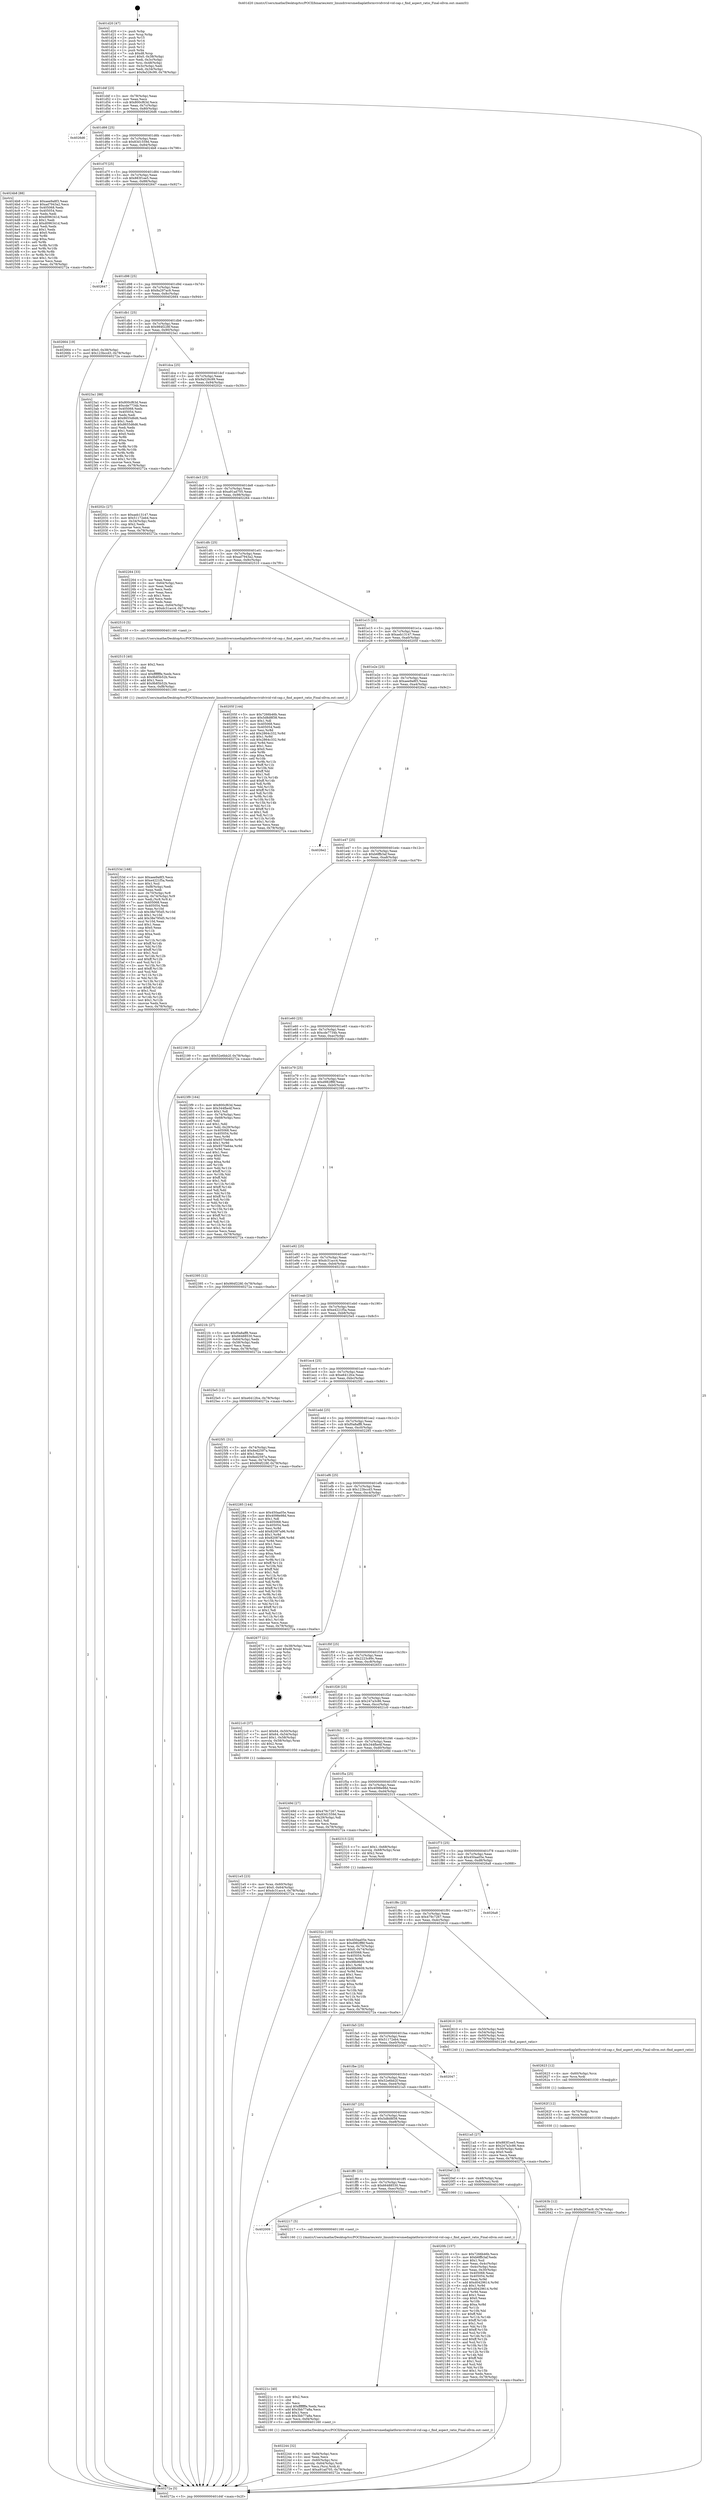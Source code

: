 digraph "0x401d20" {
  label = "0x401d20 (/mnt/c/Users/mathe/Desktop/tcc/POCII/binaries/extr_linuxdriversmediaplatformvividvivid-vid-cap.c_find_aspect_ratio_Final-ollvm.out::main(0))"
  labelloc = "t"
  node[shape=record]

  Entry [label="",width=0.3,height=0.3,shape=circle,fillcolor=black,style=filled]
  "0x401d4f" [label="{
     0x401d4f [23]\l
     | [instrs]\l
     &nbsp;&nbsp;0x401d4f \<+3\>: mov -0x78(%rbp),%eax\l
     &nbsp;&nbsp;0x401d52 \<+2\>: mov %eax,%ecx\l
     &nbsp;&nbsp;0x401d54 \<+6\>: sub $0x800cf63d,%ecx\l
     &nbsp;&nbsp;0x401d5a \<+3\>: mov %eax,-0x7c(%rbp)\l
     &nbsp;&nbsp;0x401d5d \<+3\>: mov %ecx,-0x80(%rbp)\l
     &nbsp;&nbsp;0x401d60 \<+6\>: je 00000000004026d6 \<main+0x9b6\>\l
  }"]
  "0x4026d6" [label="{
     0x4026d6\l
  }", style=dashed]
  "0x401d66" [label="{
     0x401d66 [25]\l
     | [instrs]\l
     &nbsp;&nbsp;0x401d66 \<+5\>: jmp 0000000000401d6b \<main+0x4b\>\l
     &nbsp;&nbsp;0x401d6b \<+3\>: mov -0x7c(%rbp),%eax\l
     &nbsp;&nbsp;0x401d6e \<+5\>: sub $0x83d1559d,%eax\l
     &nbsp;&nbsp;0x401d73 \<+6\>: mov %eax,-0x84(%rbp)\l
     &nbsp;&nbsp;0x401d79 \<+6\>: je 00000000004024b8 \<main+0x798\>\l
  }"]
  Exit [label="",width=0.3,height=0.3,shape=circle,fillcolor=black,style=filled,peripheries=2]
  "0x4024b8" [label="{
     0x4024b8 [88]\l
     | [instrs]\l
     &nbsp;&nbsp;0x4024b8 \<+5\>: mov $0xaee9a8f3,%eax\l
     &nbsp;&nbsp;0x4024bd \<+5\>: mov $0xad7943a2,%ecx\l
     &nbsp;&nbsp;0x4024c2 \<+7\>: mov 0x405068,%edx\l
     &nbsp;&nbsp;0x4024c9 \<+7\>: mov 0x405054,%esi\l
     &nbsp;&nbsp;0x4024d0 \<+2\>: mov %edx,%edi\l
     &nbsp;&nbsp;0x4024d2 \<+6\>: sub $0xd096341d,%edi\l
     &nbsp;&nbsp;0x4024d8 \<+3\>: sub $0x1,%edi\l
     &nbsp;&nbsp;0x4024db \<+6\>: add $0xd096341d,%edi\l
     &nbsp;&nbsp;0x4024e1 \<+3\>: imul %edi,%edx\l
     &nbsp;&nbsp;0x4024e4 \<+3\>: and $0x1,%edx\l
     &nbsp;&nbsp;0x4024e7 \<+3\>: cmp $0x0,%edx\l
     &nbsp;&nbsp;0x4024ea \<+4\>: sete %r8b\l
     &nbsp;&nbsp;0x4024ee \<+3\>: cmp $0xa,%esi\l
     &nbsp;&nbsp;0x4024f1 \<+4\>: setl %r9b\l
     &nbsp;&nbsp;0x4024f5 \<+3\>: mov %r8b,%r10b\l
     &nbsp;&nbsp;0x4024f8 \<+3\>: and %r9b,%r10b\l
     &nbsp;&nbsp;0x4024fb \<+3\>: xor %r9b,%r8b\l
     &nbsp;&nbsp;0x4024fe \<+3\>: or %r8b,%r10b\l
     &nbsp;&nbsp;0x402501 \<+4\>: test $0x1,%r10b\l
     &nbsp;&nbsp;0x402505 \<+3\>: cmovne %ecx,%eax\l
     &nbsp;&nbsp;0x402508 \<+3\>: mov %eax,-0x78(%rbp)\l
     &nbsp;&nbsp;0x40250b \<+5\>: jmp 000000000040272a \<main+0xa0a\>\l
  }"]
  "0x401d7f" [label="{
     0x401d7f [25]\l
     | [instrs]\l
     &nbsp;&nbsp;0x401d7f \<+5\>: jmp 0000000000401d84 \<main+0x64\>\l
     &nbsp;&nbsp;0x401d84 \<+3\>: mov -0x7c(%rbp),%eax\l
     &nbsp;&nbsp;0x401d87 \<+5\>: sub $0x883f1ee5,%eax\l
     &nbsp;&nbsp;0x401d8c \<+6\>: mov %eax,-0x88(%rbp)\l
     &nbsp;&nbsp;0x401d92 \<+6\>: je 0000000000402647 \<main+0x927\>\l
  }"]
  "0x40263b" [label="{
     0x40263b [12]\l
     | [instrs]\l
     &nbsp;&nbsp;0x40263b \<+7\>: movl $0x8a297ac9,-0x78(%rbp)\l
     &nbsp;&nbsp;0x402642 \<+5\>: jmp 000000000040272a \<main+0xa0a\>\l
  }"]
  "0x402647" [label="{
     0x402647\l
  }", style=dashed]
  "0x401d98" [label="{
     0x401d98 [25]\l
     | [instrs]\l
     &nbsp;&nbsp;0x401d98 \<+5\>: jmp 0000000000401d9d \<main+0x7d\>\l
     &nbsp;&nbsp;0x401d9d \<+3\>: mov -0x7c(%rbp),%eax\l
     &nbsp;&nbsp;0x401da0 \<+5\>: sub $0x8a297ac9,%eax\l
     &nbsp;&nbsp;0x401da5 \<+6\>: mov %eax,-0x8c(%rbp)\l
     &nbsp;&nbsp;0x401dab \<+6\>: je 0000000000402664 \<main+0x944\>\l
  }"]
  "0x40262f" [label="{
     0x40262f [12]\l
     | [instrs]\l
     &nbsp;&nbsp;0x40262f \<+4\>: mov -0x70(%rbp),%rcx\l
     &nbsp;&nbsp;0x402633 \<+3\>: mov %rcx,%rdi\l
     &nbsp;&nbsp;0x402636 \<+5\>: call 0000000000401030 \<free@plt\>\l
     | [calls]\l
     &nbsp;&nbsp;0x401030 \{1\} (unknown)\l
  }"]
  "0x402664" [label="{
     0x402664 [19]\l
     | [instrs]\l
     &nbsp;&nbsp;0x402664 \<+7\>: movl $0x0,-0x38(%rbp)\l
     &nbsp;&nbsp;0x40266b \<+7\>: movl $0x123bccd3,-0x78(%rbp)\l
     &nbsp;&nbsp;0x402672 \<+5\>: jmp 000000000040272a \<main+0xa0a\>\l
  }"]
  "0x401db1" [label="{
     0x401db1 [25]\l
     | [instrs]\l
     &nbsp;&nbsp;0x401db1 \<+5\>: jmp 0000000000401db6 \<main+0x96\>\l
     &nbsp;&nbsp;0x401db6 \<+3\>: mov -0x7c(%rbp),%eax\l
     &nbsp;&nbsp;0x401db9 \<+5\>: sub $0x984f228f,%eax\l
     &nbsp;&nbsp;0x401dbe \<+6\>: mov %eax,-0x90(%rbp)\l
     &nbsp;&nbsp;0x401dc4 \<+6\>: je 00000000004023a1 \<main+0x681\>\l
  }"]
  "0x402623" [label="{
     0x402623 [12]\l
     | [instrs]\l
     &nbsp;&nbsp;0x402623 \<+4\>: mov -0x60(%rbp),%rcx\l
     &nbsp;&nbsp;0x402627 \<+3\>: mov %rcx,%rdi\l
     &nbsp;&nbsp;0x40262a \<+5\>: call 0000000000401030 \<free@plt\>\l
     | [calls]\l
     &nbsp;&nbsp;0x401030 \{1\} (unknown)\l
  }"]
  "0x4023a1" [label="{
     0x4023a1 [88]\l
     | [instrs]\l
     &nbsp;&nbsp;0x4023a1 \<+5\>: mov $0x800cf63d,%eax\l
     &nbsp;&nbsp;0x4023a6 \<+5\>: mov $0xcde7734b,%ecx\l
     &nbsp;&nbsp;0x4023ab \<+7\>: mov 0x405068,%edx\l
     &nbsp;&nbsp;0x4023b2 \<+7\>: mov 0x405054,%esi\l
     &nbsp;&nbsp;0x4023b9 \<+2\>: mov %edx,%edi\l
     &nbsp;&nbsp;0x4023bb \<+6\>: add $0x8655d6d6,%edi\l
     &nbsp;&nbsp;0x4023c1 \<+3\>: sub $0x1,%edi\l
     &nbsp;&nbsp;0x4023c4 \<+6\>: sub $0x8655d6d6,%edi\l
     &nbsp;&nbsp;0x4023ca \<+3\>: imul %edi,%edx\l
     &nbsp;&nbsp;0x4023cd \<+3\>: and $0x1,%edx\l
     &nbsp;&nbsp;0x4023d0 \<+3\>: cmp $0x0,%edx\l
     &nbsp;&nbsp;0x4023d3 \<+4\>: sete %r8b\l
     &nbsp;&nbsp;0x4023d7 \<+3\>: cmp $0xa,%esi\l
     &nbsp;&nbsp;0x4023da \<+4\>: setl %r9b\l
     &nbsp;&nbsp;0x4023de \<+3\>: mov %r8b,%r10b\l
     &nbsp;&nbsp;0x4023e1 \<+3\>: and %r9b,%r10b\l
     &nbsp;&nbsp;0x4023e4 \<+3\>: xor %r9b,%r8b\l
     &nbsp;&nbsp;0x4023e7 \<+3\>: or %r8b,%r10b\l
     &nbsp;&nbsp;0x4023ea \<+4\>: test $0x1,%r10b\l
     &nbsp;&nbsp;0x4023ee \<+3\>: cmovne %ecx,%eax\l
     &nbsp;&nbsp;0x4023f1 \<+3\>: mov %eax,-0x78(%rbp)\l
     &nbsp;&nbsp;0x4023f4 \<+5\>: jmp 000000000040272a \<main+0xa0a\>\l
  }"]
  "0x401dca" [label="{
     0x401dca [25]\l
     | [instrs]\l
     &nbsp;&nbsp;0x401dca \<+5\>: jmp 0000000000401dcf \<main+0xaf\>\l
     &nbsp;&nbsp;0x401dcf \<+3\>: mov -0x7c(%rbp),%eax\l
     &nbsp;&nbsp;0x401dd2 \<+5\>: sub $0x9a526c99,%eax\l
     &nbsp;&nbsp;0x401dd7 \<+6\>: mov %eax,-0x94(%rbp)\l
     &nbsp;&nbsp;0x401ddd \<+6\>: je 000000000040202c \<main+0x30c\>\l
  }"]
  "0x40253d" [label="{
     0x40253d [168]\l
     | [instrs]\l
     &nbsp;&nbsp;0x40253d \<+5\>: mov $0xaee9a8f3,%ecx\l
     &nbsp;&nbsp;0x402542 \<+5\>: mov $0xe4221f5a,%edx\l
     &nbsp;&nbsp;0x402547 \<+3\>: mov $0x1,%sil\l
     &nbsp;&nbsp;0x40254a \<+6\>: mov -0xf8(%rbp),%edi\l
     &nbsp;&nbsp;0x402550 \<+3\>: imul %eax,%edi\l
     &nbsp;&nbsp;0x402553 \<+4\>: mov -0x70(%rbp),%r8\l
     &nbsp;&nbsp;0x402557 \<+4\>: movslq -0x74(%rbp),%r9\l
     &nbsp;&nbsp;0x40255b \<+4\>: mov %edi,(%r8,%r9,4)\l
     &nbsp;&nbsp;0x40255f \<+7\>: mov 0x405068,%eax\l
     &nbsp;&nbsp;0x402566 \<+7\>: mov 0x405054,%edi\l
     &nbsp;&nbsp;0x40256d \<+3\>: mov %eax,%r10d\l
     &nbsp;&nbsp;0x402570 \<+7\>: sub $0x38e795d5,%r10d\l
     &nbsp;&nbsp;0x402577 \<+4\>: sub $0x1,%r10d\l
     &nbsp;&nbsp;0x40257b \<+7\>: add $0x38e795d5,%r10d\l
     &nbsp;&nbsp;0x402582 \<+4\>: imul %r10d,%eax\l
     &nbsp;&nbsp;0x402586 \<+3\>: and $0x1,%eax\l
     &nbsp;&nbsp;0x402589 \<+3\>: cmp $0x0,%eax\l
     &nbsp;&nbsp;0x40258c \<+4\>: sete %r11b\l
     &nbsp;&nbsp;0x402590 \<+3\>: cmp $0xa,%edi\l
     &nbsp;&nbsp;0x402593 \<+3\>: setl %bl\l
     &nbsp;&nbsp;0x402596 \<+3\>: mov %r11b,%r14b\l
     &nbsp;&nbsp;0x402599 \<+4\>: xor $0xff,%r14b\l
     &nbsp;&nbsp;0x40259d \<+3\>: mov %bl,%r15b\l
     &nbsp;&nbsp;0x4025a0 \<+4\>: xor $0xff,%r15b\l
     &nbsp;&nbsp;0x4025a4 \<+4\>: xor $0x1,%sil\l
     &nbsp;&nbsp;0x4025a8 \<+3\>: mov %r14b,%r12b\l
     &nbsp;&nbsp;0x4025ab \<+4\>: and $0xff,%r12b\l
     &nbsp;&nbsp;0x4025af \<+3\>: and %sil,%r11b\l
     &nbsp;&nbsp;0x4025b2 \<+3\>: mov %r15b,%r13b\l
     &nbsp;&nbsp;0x4025b5 \<+4\>: and $0xff,%r13b\l
     &nbsp;&nbsp;0x4025b9 \<+3\>: and %sil,%bl\l
     &nbsp;&nbsp;0x4025bc \<+3\>: or %r11b,%r12b\l
     &nbsp;&nbsp;0x4025bf \<+3\>: or %bl,%r13b\l
     &nbsp;&nbsp;0x4025c2 \<+3\>: xor %r13b,%r12b\l
     &nbsp;&nbsp;0x4025c5 \<+3\>: or %r15b,%r14b\l
     &nbsp;&nbsp;0x4025c8 \<+4\>: xor $0xff,%r14b\l
     &nbsp;&nbsp;0x4025cc \<+4\>: or $0x1,%sil\l
     &nbsp;&nbsp;0x4025d0 \<+3\>: and %sil,%r14b\l
     &nbsp;&nbsp;0x4025d3 \<+3\>: or %r14b,%r12b\l
     &nbsp;&nbsp;0x4025d6 \<+4\>: test $0x1,%r12b\l
     &nbsp;&nbsp;0x4025da \<+3\>: cmovne %edx,%ecx\l
     &nbsp;&nbsp;0x4025dd \<+3\>: mov %ecx,-0x78(%rbp)\l
     &nbsp;&nbsp;0x4025e0 \<+5\>: jmp 000000000040272a \<main+0xa0a\>\l
  }"]
  "0x40202c" [label="{
     0x40202c [27]\l
     | [instrs]\l
     &nbsp;&nbsp;0x40202c \<+5\>: mov $0xaeb13147,%eax\l
     &nbsp;&nbsp;0x402031 \<+5\>: mov $0x51172eb4,%ecx\l
     &nbsp;&nbsp;0x402036 \<+3\>: mov -0x34(%rbp),%edx\l
     &nbsp;&nbsp;0x402039 \<+3\>: cmp $0x2,%edx\l
     &nbsp;&nbsp;0x40203c \<+3\>: cmovne %ecx,%eax\l
     &nbsp;&nbsp;0x40203f \<+3\>: mov %eax,-0x78(%rbp)\l
     &nbsp;&nbsp;0x402042 \<+5\>: jmp 000000000040272a \<main+0xa0a\>\l
  }"]
  "0x401de3" [label="{
     0x401de3 [25]\l
     | [instrs]\l
     &nbsp;&nbsp;0x401de3 \<+5\>: jmp 0000000000401de8 \<main+0xc8\>\l
     &nbsp;&nbsp;0x401de8 \<+3\>: mov -0x7c(%rbp),%eax\l
     &nbsp;&nbsp;0x401deb \<+5\>: sub $0xa91ad705,%eax\l
     &nbsp;&nbsp;0x401df0 \<+6\>: mov %eax,-0x98(%rbp)\l
     &nbsp;&nbsp;0x401df6 \<+6\>: je 0000000000402264 \<main+0x544\>\l
  }"]
  "0x40272a" [label="{
     0x40272a [5]\l
     | [instrs]\l
     &nbsp;&nbsp;0x40272a \<+5\>: jmp 0000000000401d4f \<main+0x2f\>\l
  }"]
  "0x401d20" [label="{
     0x401d20 [47]\l
     | [instrs]\l
     &nbsp;&nbsp;0x401d20 \<+1\>: push %rbp\l
     &nbsp;&nbsp;0x401d21 \<+3\>: mov %rsp,%rbp\l
     &nbsp;&nbsp;0x401d24 \<+2\>: push %r15\l
     &nbsp;&nbsp;0x401d26 \<+2\>: push %r14\l
     &nbsp;&nbsp;0x401d28 \<+2\>: push %r13\l
     &nbsp;&nbsp;0x401d2a \<+2\>: push %r12\l
     &nbsp;&nbsp;0x401d2c \<+1\>: push %rbx\l
     &nbsp;&nbsp;0x401d2d \<+7\>: sub $0xd8,%rsp\l
     &nbsp;&nbsp;0x401d34 \<+7\>: movl $0x0,-0x38(%rbp)\l
     &nbsp;&nbsp;0x401d3b \<+3\>: mov %edi,-0x3c(%rbp)\l
     &nbsp;&nbsp;0x401d3e \<+4\>: mov %rsi,-0x48(%rbp)\l
     &nbsp;&nbsp;0x401d42 \<+3\>: mov -0x3c(%rbp),%edi\l
     &nbsp;&nbsp;0x401d45 \<+3\>: mov %edi,-0x34(%rbp)\l
     &nbsp;&nbsp;0x401d48 \<+7\>: movl $0x9a526c99,-0x78(%rbp)\l
  }"]
  "0x402515" [label="{
     0x402515 [40]\l
     | [instrs]\l
     &nbsp;&nbsp;0x402515 \<+5\>: mov $0x2,%ecx\l
     &nbsp;&nbsp;0x40251a \<+1\>: cltd\l
     &nbsp;&nbsp;0x40251b \<+2\>: idiv %ecx\l
     &nbsp;&nbsp;0x40251d \<+6\>: imul $0xfffffffe,%edx,%ecx\l
     &nbsp;&nbsp;0x402523 \<+6\>: sub $0x9b85b52b,%ecx\l
     &nbsp;&nbsp;0x402529 \<+3\>: add $0x1,%ecx\l
     &nbsp;&nbsp;0x40252c \<+6\>: add $0x9b85b52b,%ecx\l
     &nbsp;&nbsp;0x402532 \<+6\>: mov %ecx,-0xf8(%rbp)\l
     &nbsp;&nbsp;0x402538 \<+5\>: call 0000000000401160 \<next_i\>\l
     | [calls]\l
     &nbsp;&nbsp;0x401160 \{1\} (/mnt/c/Users/mathe/Desktop/tcc/POCII/binaries/extr_linuxdriversmediaplatformvividvivid-vid-cap.c_find_aspect_ratio_Final-ollvm.out::next_i)\l
  }"]
  "0x402264" [label="{
     0x402264 [33]\l
     | [instrs]\l
     &nbsp;&nbsp;0x402264 \<+2\>: xor %eax,%eax\l
     &nbsp;&nbsp;0x402266 \<+3\>: mov -0x64(%rbp),%ecx\l
     &nbsp;&nbsp;0x402269 \<+2\>: mov %eax,%edx\l
     &nbsp;&nbsp;0x40226b \<+2\>: sub %ecx,%edx\l
     &nbsp;&nbsp;0x40226d \<+2\>: mov %eax,%ecx\l
     &nbsp;&nbsp;0x40226f \<+3\>: sub $0x1,%ecx\l
     &nbsp;&nbsp;0x402272 \<+2\>: add %ecx,%edx\l
     &nbsp;&nbsp;0x402274 \<+2\>: sub %edx,%eax\l
     &nbsp;&nbsp;0x402276 \<+3\>: mov %eax,-0x64(%rbp)\l
     &nbsp;&nbsp;0x402279 \<+7\>: movl $0xdc31acc4,-0x78(%rbp)\l
     &nbsp;&nbsp;0x402280 \<+5\>: jmp 000000000040272a \<main+0xa0a\>\l
  }"]
  "0x401dfc" [label="{
     0x401dfc [25]\l
     | [instrs]\l
     &nbsp;&nbsp;0x401dfc \<+5\>: jmp 0000000000401e01 \<main+0xe1\>\l
     &nbsp;&nbsp;0x401e01 \<+3\>: mov -0x7c(%rbp),%eax\l
     &nbsp;&nbsp;0x401e04 \<+5\>: sub $0xad7943a2,%eax\l
     &nbsp;&nbsp;0x401e09 \<+6\>: mov %eax,-0x9c(%rbp)\l
     &nbsp;&nbsp;0x401e0f \<+6\>: je 0000000000402510 \<main+0x7f0\>\l
  }"]
  "0x40232c" [label="{
     0x40232c [105]\l
     | [instrs]\l
     &nbsp;&nbsp;0x40232c \<+5\>: mov $0x450aa05e,%ecx\l
     &nbsp;&nbsp;0x402331 \<+5\>: mov $0xd982ff8f,%edx\l
     &nbsp;&nbsp;0x402336 \<+4\>: mov %rax,-0x70(%rbp)\l
     &nbsp;&nbsp;0x40233a \<+7\>: movl $0x0,-0x74(%rbp)\l
     &nbsp;&nbsp;0x402341 \<+7\>: mov 0x405068,%esi\l
     &nbsp;&nbsp;0x402348 \<+8\>: mov 0x405054,%r8d\l
     &nbsp;&nbsp;0x402350 \<+3\>: mov %esi,%r9d\l
     &nbsp;&nbsp;0x402353 \<+7\>: sub $0x98b9609,%r9d\l
     &nbsp;&nbsp;0x40235a \<+4\>: sub $0x1,%r9d\l
     &nbsp;&nbsp;0x40235e \<+7\>: add $0x98b9609,%r9d\l
     &nbsp;&nbsp;0x402365 \<+4\>: imul %r9d,%esi\l
     &nbsp;&nbsp;0x402369 \<+3\>: and $0x1,%esi\l
     &nbsp;&nbsp;0x40236c \<+3\>: cmp $0x0,%esi\l
     &nbsp;&nbsp;0x40236f \<+4\>: sete %r10b\l
     &nbsp;&nbsp;0x402373 \<+4\>: cmp $0xa,%r8d\l
     &nbsp;&nbsp;0x402377 \<+4\>: setl %r11b\l
     &nbsp;&nbsp;0x40237b \<+3\>: mov %r10b,%bl\l
     &nbsp;&nbsp;0x40237e \<+3\>: and %r11b,%bl\l
     &nbsp;&nbsp;0x402381 \<+3\>: xor %r11b,%r10b\l
     &nbsp;&nbsp;0x402384 \<+3\>: or %r10b,%bl\l
     &nbsp;&nbsp;0x402387 \<+3\>: test $0x1,%bl\l
     &nbsp;&nbsp;0x40238a \<+3\>: cmovne %edx,%ecx\l
     &nbsp;&nbsp;0x40238d \<+3\>: mov %ecx,-0x78(%rbp)\l
     &nbsp;&nbsp;0x402390 \<+5\>: jmp 000000000040272a \<main+0xa0a\>\l
  }"]
  "0x402510" [label="{
     0x402510 [5]\l
     | [instrs]\l
     &nbsp;&nbsp;0x402510 \<+5\>: call 0000000000401160 \<next_i\>\l
     | [calls]\l
     &nbsp;&nbsp;0x401160 \{1\} (/mnt/c/Users/mathe/Desktop/tcc/POCII/binaries/extr_linuxdriversmediaplatformvividvivid-vid-cap.c_find_aspect_ratio_Final-ollvm.out::next_i)\l
  }"]
  "0x401e15" [label="{
     0x401e15 [25]\l
     | [instrs]\l
     &nbsp;&nbsp;0x401e15 \<+5\>: jmp 0000000000401e1a \<main+0xfa\>\l
     &nbsp;&nbsp;0x401e1a \<+3\>: mov -0x7c(%rbp),%eax\l
     &nbsp;&nbsp;0x401e1d \<+5\>: sub $0xaeb13147,%eax\l
     &nbsp;&nbsp;0x401e22 \<+6\>: mov %eax,-0xa0(%rbp)\l
     &nbsp;&nbsp;0x401e28 \<+6\>: je 000000000040205f \<main+0x33f\>\l
  }"]
  "0x402244" [label="{
     0x402244 [32]\l
     | [instrs]\l
     &nbsp;&nbsp;0x402244 \<+6\>: mov -0xf4(%rbp),%ecx\l
     &nbsp;&nbsp;0x40224a \<+3\>: imul %eax,%ecx\l
     &nbsp;&nbsp;0x40224d \<+4\>: mov -0x60(%rbp),%rsi\l
     &nbsp;&nbsp;0x402251 \<+4\>: movslq -0x64(%rbp),%rdi\l
     &nbsp;&nbsp;0x402255 \<+3\>: mov %ecx,(%rsi,%rdi,4)\l
     &nbsp;&nbsp;0x402258 \<+7\>: movl $0xa91ad705,-0x78(%rbp)\l
     &nbsp;&nbsp;0x40225f \<+5\>: jmp 000000000040272a \<main+0xa0a\>\l
  }"]
  "0x40205f" [label="{
     0x40205f [144]\l
     | [instrs]\l
     &nbsp;&nbsp;0x40205f \<+5\>: mov $0x7266b46b,%eax\l
     &nbsp;&nbsp;0x402064 \<+5\>: mov $0x5d8d8f38,%ecx\l
     &nbsp;&nbsp;0x402069 \<+2\>: mov $0x1,%dl\l
     &nbsp;&nbsp;0x40206b \<+7\>: mov 0x405068,%esi\l
     &nbsp;&nbsp;0x402072 \<+7\>: mov 0x405054,%edi\l
     &nbsp;&nbsp;0x402079 \<+3\>: mov %esi,%r8d\l
     &nbsp;&nbsp;0x40207c \<+7\>: add $0x2864c332,%r8d\l
     &nbsp;&nbsp;0x402083 \<+4\>: sub $0x1,%r8d\l
     &nbsp;&nbsp;0x402087 \<+7\>: sub $0x2864c332,%r8d\l
     &nbsp;&nbsp;0x40208e \<+4\>: imul %r8d,%esi\l
     &nbsp;&nbsp;0x402092 \<+3\>: and $0x1,%esi\l
     &nbsp;&nbsp;0x402095 \<+3\>: cmp $0x0,%esi\l
     &nbsp;&nbsp;0x402098 \<+4\>: sete %r9b\l
     &nbsp;&nbsp;0x40209c \<+3\>: cmp $0xa,%edi\l
     &nbsp;&nbsp;0x40209f \<+4\>: setl %r10b\l
     &nbsp;&nbsp;0x4020a3 \<+3\>: mov %r9b,%r11b\l
     &nbsp;&nbsp;0x4020a6 \<+4\>: xor $0xff,%r11b\l
     &nbsp;&nbsp;0x4020aa \<+3\>: mov %r10b,%bl\l
     &nbsp;&nbsp;0x4020ad \<+3\>: xor $0xff,%bl\l
     &nbsp;&nbsp;0x4020b0 \<+3\>: xor $0x1,%dl\l
     &nbsp;&nbsp;0x4020b3 \<+3\>: mov %r11b,%r14b\l
     &nbsp;&nbsp;0x4020b6 \<+4\>: and $0xff,%r14b\l
     &nbsp;&nbsp;0x4020ba \<+3\>: and %dl,%r9b\l
     &nbsp;&nbsp;0x4020bd \<+3\>: mov %bl,%r15b\l
     &nbsp;&nbsp;0x4020c0 \<+4\>: and $0xff,%r15b\l
     &nbsp;&nbsp;0x4020c4 \<+3\>: and %dl,%r10b\l
     &nbsp;&nbsp;0x4020c7 \<+3\>: or %r9b,%r14b\l
     &nbsp;&nbsp;0x4020ca \<+3\>: or %r10b,%r15b\l
     &nbsp;&nbsp;0x4020cd \<+3\>: xor %r15b,%r14b\l
     &nbsp;&nbsp;0x4020d0 \<+3\>: or %bl,%r11b\l
     &nbsp;&nbsp;0x4020d3 \<+4\>: xor $0xff,%r11b\l
     &nbsp;&nbsp;0x4020d7 \<+3\>: or $0x1,%dl\l
     &nbsp;&nbsp;0x4020da \<+3\>: and %dl,%r11b\l
     &nbsp;&nbsp;0x4020dd \<+3\>: or %r11b,%r14b\l
     &nbsp;&nbsp;0x4020e0 \<+4\>: test $0x1,%r14b\l
     &nbsp;&nbsp;0x4020e4 \<+3\>: cmovne %ecx,%eax\l
     &nbsp;&nbsp;0x4020e7 \<+3\>: mov %eax,-0x78(%rbp)\l
     &nbsp;&nbsp;0x4020ea \<+5\>: jmp 000000000040272a \<main+0xa0a\>\l
  }"]
  "0x401e2e" [label="{
     0x401e2e [25]\l
     | [instrs]\l
     &nbsp;&nbsp;0x401e2e \<+5\>: jmp 0000000000401e33 \<main+0x113\>\l
     &nbsp;&nbsp;0x401e33 \<+3\>: mov -0x7c(%rbp),%eax\l
     &nbsp;&nbsp;0x401e36 \<+5\>: sub $0xaee9a8f3,%eax\l
     &nbsp;&nbsp;0x401e3b \<+6\>: mov %eax,-0xa4(%rbp)\l
     &nbsp;&nbsp;0x401e41 \<+6\>: je 00000000004026e2 \<main+0x9c2\>\l
  }"]
  "0x40221c" [label="{
     0x40221c [40]\l
     | [instrs]\l
     &nbsp;&nbsp;0x40221c \<+5\>: mov $0x2,%ecx\l
     &nbsp;&nbsp;0x402221 \<+1\>: cltd\l
     &nbsp;&nbsp;0x402222 \<+2\>: idiv %ecx\l
     &nbsp;&nbsp;0x402224 \<+6\>: imul $0xfffffffe,%edx,%ecx\l
     &nbsp;&nbsp;0x40222a \<+6\>: add $0x3bb77a8a,%ecx\l
     &nbsp;&nbsp;0x402230 \<+3\>: add $0x1,%ecx\l
     &nbsp;&nbsp;0x402233 \<+6\>: sub $0x3bb77a8a,%ecx\l
     &nbsp;&nbsp;0x402239 \<+6\>: mov %ecx,-0xf4(%rbp)\l
     &nbsp;&nbsp;0x40223f \<+5\>: call 0000000000401160 \<next_i\>\l
     | [calls]\l
     &nbsp;&nbsp;0x401160 \{1\} (/mnt/c/Users/mathe/Desktop/tcc/POCII/binaries/extr_linuxdriversmediaplatformvividvivid-vid-cap.c_find_aspect_ratio_Final-ollvm.out::next_i)\l
  }"]
  "0x4026e2" [label="{
     0x4026e2\l
  }", style=dashed]
  "0x401e47" [label="{
     0x401e47 [25]\l
     | [instrs]\l
     &nbsp;&nbsp;0x401e47 \<+5\>: jmp 0000000000401e4c \<main+0x12c\>\l
     &nbsp;&nbsp;0x401e4c \<+3\>: mov -0x7c(%rbp),%eax\l
     &nbsp;&nbsp;0x401e4f \<+5\>: sub $0xb6ffb3af,%eax\l
     &nbsp;&nbsp;0x401e54 \<+6\>: mov %eax,-0xa8(%rbp)\l
     &nbsp;&nbsp;0x401e5a \<+6\>: je 0000000000402199 \<main+0x479\>\l
  }"]
  "0x402009" [label="{
     0x402009\l
  }", style=dashed]
  "0x402199" [label="{
     0x402199 [12]\l
     | [instrs]\l
     &nbsp;&nbsp;0x402199 \<+7\>: movl $0x52e6bb2f,-0x78(%rbp)\l
     &nbsp;&nbsp;0x4021a0 \<+5\>: jmp 000000000040272a \<main+0xa0a\>\l
  }"]
  "0x401e60" [label="{
     0x401e60 [25]\l
     | [instrs]\l
     &nbsp;&nbsp;0x401e60 \<+5\>: jmp 0000000000401e65 \<main+0x145\>\l
     &nbsp;&nbsp;0x401e65 \<+3\>: mov -0x7c(%rbp),%eax\l
     &nbsp;&nbsp;0x401e68 \<+5\>: sub $0xcde7734b,%eax\l
     &nbsp;&nbsp;0x401e6d \<+6\>: mov %eax,-0xac(%rbp)\l
     &nbsp;&nbsp;0x401e73 \<+6\>: je 00000000004023f9 \<main+0x6d9\>\l
  }"]
  "0x402217" [label="{
     0x402217 [5]\l
     | [instrs]\l
     &nbsp;&nbsp;0x402217 \<+5\>: call 0000000000401160 \<next_i\>\l
     | [calls]\l
     &nbsp;&nbsp;0x401160 \{1\} (/mnt/c/Users/mathe/Desktop/tcc/POCII/binaries/extr_linuxdriversmediaplatformvividvivid-vid-cap.c_find_aspect_ratio_Final-ollvm.out::next_i)\l
  }"]
  "0x4023f9" [label="{
     0x4023f9 [164]\l
     | [instrs]\l
     &nbsp;&nbsp;0x4023f9 \<+5\>: mov $0x800cf63d,%eax\l
     &nbsp;&nbsp;0x4023fe \<+5\>: mov $0x344fbe4f,%ecx\l
     &nbsp;&nbsp;0x402403 \<+2\>: mov $0x1,%dl\l
     &nbsp;&nbsp;0x402405 \<+3\>: mov -0x74(%rbp),%esi\l
     &nbsp;&nbsp;0x402408 \<+3\>: cmp -0x68(%rbp),%esi\l
     &nbsp;&nbsp;0x40240b \<+4\>: setl %dil\l
     &nbsp;&nbsp;0x40240f \<+4\>: and $0x1,%dil\l
     &nbsp;&nbsp;0x402413 \<+4\>: mov %dil,-0x29(%rbp)\l
     &nbsp;&nbsp;0x402417 \<+7\>: mov 0x405068,%esi\l
     &nbsp;&nbsp;0x40241e \<+8\>: mov 0x405054,%r8d\l
     &nbsp;&nbsp;0x402426 \<+3\>: mov %esi,%r9d\l
     &nbsp;&nbsp;0x402429 \<+7\>: add $0x9370e64e,%r9d\l
     &nbsp;&nbsp;0x402430 \<+4\>: sub $0x1,%r9d\l
     &nbsp;&nbsp;0x402434 \<+7\>: sub $0x9370e64e,%r9d\l
     &nbsp;&nbsp;0x40243b \<+4\>: imul %r9d,%esi\l
     &nbsp;&nbsp;0x40243f \<+3\>: and $0x1,%esi\l
     &nbsp;&nbsp;0x402442 \<+3\>: cmp $0x0,%esi\l
     &nbsp;&nbsp;0x402445 \<+4\>: sete %dil\l
     &nbsp;&nbsp;0x402449 \<+4\>: cmp $0xa,%r8d\l
     &nbsp;&nbsp;0x40244d \<+4\>: setl %r10b\l
     &nbsp;&nbsp;0x402451 \<+3\>: mov %dil,%r11b\l
     &nbsp;&nbsp;0x402454 \<+4\>: xor $0xff,%r11b\l
     &nbsp;&nbsp;0x402458 \<+3\>: mov %r10b,%bl\l
     &nbsp;&nbsp;0x40245b \<+3\>: xor $0xff,%bl\l
     &nbsp;&nbsp;0x40245e \<+3\>: xor $0x1,%dl\l
     &nbsp;&nbsp;0x402461 \<+3\>: mov %r11b,%r14b\l
     &nbsp;&nbsp;0x402464 \<+4\>: and $0xff,%r14b\l
     &nbsp;&nbsp;0x402468 \<+3\>: and %dl,%dil\l
     &nbsp;&nbsp;0x40246b \<+3\>: mov %bl,%r15b\l
     &nbsp;&nbsp;0x40246e \<+4\>: and $0xff,%r15b\l
     &nbsp;&nbsp;0x402472 \<+3\>: and %dl,%r10b\l
     &nbsp;&nbsp;0x402475 \<+3\>: or %dil,%r14b\l
     &nbsp;&nbsp;0x402478 \<+3\>: or %r10b,%r15b\l
     &nbsp;&nbsp;0x40247b \<+3\>: xor %r15b,%r14b\l
     &nbsp;&nbsp;0x40247e \<+3\>: or %bl,%r11b\l
     &nbsp;&nbsp;0x402481 \<+4\>: xor $0xff,%r11b\l
     &nbsp;&nbsp;0x402485 \<+3\>: or $0x1,%dl\l
     &nbsp;&nbsp;0x402488 \<+3\>: and %dl,%r11b\l
     &nbsp;&nbsp;0x40248b \<+3\>: or %r11b,%r14b\l
     &nbsp;&nbsp;0x40248e \<+4\>: test $0x1,%r14b\l
     &nbsp;&nbsp;0x402492 \<+3\>: cmovne %ecx,%eax\l
     &nbsp;&nbsp;0x402495 \<+3\>: mov %eax,-0x78(%rbp)\l
     &nbsp;&nbsp;0x402498 \<+5\>: jmp 000000000040272a \<main+0xa0a\>\l
  }"]
  "0x401e79" [label="{
     0x401e79 [25]\l
     | [instrs]\l
     &nbsp;&nbsp;0x401e79 \<+5\>: jmp 0000000000401e7e \<main+0x15e\>\l
     &nbsp;&nbsp;0x401e7e \<+3\>: mov -0x7c(%rbp),%eax\l
     &nbsp;&nbsp;0x401e81 \<+5\>: sub $0xd982ff8f,%eax\l
     &nbsp;&nbsp;0x401e86 \<+6\>: mov %eax,-0xb0(%rbp)\l
     &nbsp;&nbsp;0x401e8c \<+6\>: je 0000000000402395 \<main+0x675\>\l
  }"]
  "0x4021e5" [label="{
     0x4021e5 [23]\l
     | [instrs]\l
     &nbsp;&nbsp;0x4021e5 \<+4\>: mov %rax,-0x60(%rbp)\l
     &nbsp;&nbsp;0x4021e9 \<+7\>: movl $0x0,-0x64(%rbp)\l
     &nbsp;&nbsp;0x4021f0 \<+7\>: movl $0xdc31acc4,-0x78(%rbp)\l
     &nbsp;&nbsp;0x4021f7 \<+5\>: jmp 000000000040272a \<main+0xa0a\>\l
  }"]
  "0x402395" [label="{
     0x402395 [12]\l
     | [instrs]\l
     &nbsp;&nbsp;0x402395 \<+7\>: movl $0x984f228f,-0x78(%rbp)\l
     &nbsp;&nbsp;0x40239c \<+5\>: jmp 000000000040272a \<main+0xa0a\>\l
  }"]
  "0x401e92" [label="{
     0x401e92 [25]\l
     | [instrs]\l
     &nbsp;&nbsp;0x401e92 \<+5\>: jmp 0000000000401e97 \<main+0x177\>\l
     &nbsp;&nbsp;0x401e97 \<+3\>: mov -0x7c(%rbp),%eax\l
     &nbsp;&nbsp;0x401e9a \<+5\>: sub $0xdc31acc4,%eax\l
     &nbsp;&nbsp;0x401e9f \<+6\>: mov %eax,-0xb4(%rbp)\l
     &nbsp;&nbsp;0x401ea5 \<+6\>: je 00000000004021fc \<main+0x4dc\>\l
  }"]
  "0x4020fc" [label="{
     0x4020fc [157]\l
     | [instrs]\l
     &nbsp;&nbsp;0x4020fc \<+5\>: mov $0x7266b46b,%ecx\l
     &nbsp;&nbsp;0x402101 \<+5\>: mov $0xb6ffb3af,%edx\l
     &nbsp;&nbsp;0x402106 \<+3\>: mov $0x1,%sil\l
     &nbsp;&nbsp;0x402109 \<+3\>: mov %eax,-0x4c(%rbp)\l
     &nbsp;&nbsp;0x40210c \<+3\>: mov -0x4c(%rbp),%eax\l
     &nbsp;&nbsp;0x40210f \<+3\>: mov %eax,-0x30(%rbp)\l
     &nbsp;&nbsp;0x402112 \<+7\>: mov 0x405068,%eax\l
     &nbsp;&nbsp;0x402119 \<+8\>: mov 0x405054,%r8d\l
     &nbsp;&nbsp;0x402121 \<+3\>: mov %eax,%r9d\l
     &nbsp;&nbsp;0x402124 \<+7\>: add $0xd0429614,%r9d\l
     &nbsp;&nbsp;0x40212b \<+4\>: sub $0x1,%r9d\l
     &nbsp;&nbsp;0x40212f \<+7\>: sub $0xd0429614,%r9d\l
     &nbsp;&nbsp;0x402136 \<+4\>: imul %r9d,%eax\l
     &nbsp;&nbsp;0x40213a \<+3\>: and $0x1,%eax\l
     &nbsp;&nbsp;0x40213d \<+3\>: cmp $0x0,%eax\l
     &nbsp;&nbsp;0x402140 \<+4\>: sete %r10b\l
     &nbsp;&nbsp;0x402144 \<+4\>: cmp $0xa,%r8d\l
     &nbsp;&nbsp;0x402148 \<+4\>: setl %r11b\l
     &nbsp;&nbsp;0x40214c \<+3\>: mov %r10b,%bl\l
     &nbsp;&nbsp;0x40214f \<+3\>: xor $0xff,%bl\l
     &nbsp;&nbsp;0x402152 \<+3\>: mov %r11b,%r14b\l
     &nbsp;&nbsp;0x402155 \<+4\>: xor $0xff,%r14b\l
     &nbsp;&nbsp;0x402159 \<+4\>: xor $0x1,%sil\l
     &nbsp;&nbsp;0x40215d \<+3\>: mov %bl,%r15b\l
     &nbsp;&nbsp;0x402160 \<+4\>: and $0xff,%r15b\l
     &nbsp;&nbsp;0x402164 \<+3\>: and %sil,%r10b\l
     &nbsp;&nbsp;0x402167 \<+3\>: mov %r14b,%r12b\l
     &nbsp;&nbsp;0x40216a \<+4\>: and $0xff,%r12b\l
     &nbsp;&nbsp;0x40216e \<+3\>: and %sil,%r11b\l
     &nbsp;&nbsp;0x402171 \<+3\>: or %r10b,%r15b\l
     &nbsp;&nbsp;0x402174 \<+3\>: or %r11b,%r12b\l
     &nbsp;&nbsp;0x402177 \<+3\>: xor %r12b,%r15b\l
     &nbsp;&nbsp;0x40217a \<+3\>: or %r14b,%bl\l
     &nbsp;&nbsp;0x40217d \<+3\>: xor $0xff,%bl\l
     &nbsp;&nbsp;0x402180 \<+4\>: or $0x1,%sil\l
     &nbsp;&nbsp;0x402184 \<+3\>: and %sil,%bl\l
     &nbsp;&nbsp;0x402187 \<+3\>: or %bl,%r15b\l
     &nbsp;&nbsp;0x40218a \<+4\>: test $0x1,%r15b\l
     &nbsp;&nbsp;0x40218e \<+3\>: cmovne %edx,%ecx\l
     &nbsp;&nbsp;0x402191 \<+3\>: mov %ecx,-0x78(%rbp)\l
     &nbsp;&nbsp;0x402194 \<+5\>: jmp 000000000040272a \<main+0xa0a\>\l
  }"]
  "0x4021fc" [label="{
     0x4021fc [27]\l
     | [instrs]\l
     &nbsp;&nbsp;0x4021fc \<+5\>: mov $0xf0a8aff8,%eax\l
     &nbsp;&nbsp;0x402201 \<+5\>: mov $0x66488530,%ecx\l
     &nbsp;&nbsp;0x402206 \<+3\>: mov -0x64(%rbp),%edx\l
     &nbsp;&nbsp;0x402209 \<+3\>: cmp -0x58(%rbp),%edx\l
     &nbsp;&nbsp;0x40220c \<+3\>: cmovl %ecx,%eax\l
     &nbsp;&nbsp;0x40220f \<+3\>: mov %eax,-0x78(%rbp)\l
     &nbsp;&nbsp;0x402212 \<+5\>: jmp 000000000040272a \<main+0xa0a\>\l
  }"]
  "0x401eab" [label="{
     0x401eab [25]\l
     | [instrs]\l
     &nbsp;&nbsp;0x401eab \<+5\>: jmp 0000000000401eb0 \<main+0x190\>\l
     &nbsp;&nbsp;0x401eb0 \<+3\>: mov -0x7c(%rbp),%eax\l
     &nbsp;&nbsp;0x401eb3 \<+5\>: sub $0xe4221f5a,%eax\l
     &nbsp;&nbsp;0x401eb8 \<+6\>: mov %eax,-0xb8(%rbp)\l
     &nbsp;&nbsp;0x401ebe \<+6\>: je 00000000004025e5 \<main+0x8c5\>\l
  }"]
  "0x401ff0" [label="{
     0x401ff0 [25]\l
     | [instrs]\l
     &nbsp;&nbsp;0x401ff0 \<+5\>: jmp 0000000000401ff5 \<main+0x2d5\>\l
     &nbsp;&nbsp;0x401ff5 \<+3\>: mov -0x7c(%rbp),%eax\l
     &nbsp;&nbsp;0x401ff8 \<+5\>: sub $0x66488530,%eax\l
     &nbsp;&nbsp;0x401ffd \<+6\>: mov %eax,-0xec(%rbp)\l
     &nbsp;&nbsp;0x402003 \<+6\>: je 0000000000402217 \<main+0x4f7\>\l
  }"]
  "0x4025e5" [label="{
     0x4025e5 [12]\l
     | [instrs]\l
     &nbsp;&nbsp;0x4025e5 \<+7\>: movl $0xe6412fce,-0x78(%rbp)\l
     &nbsp;&nbsp;0x4025ec \<+5\>: jmp 000000000040272a \<main+0xa0a\>\l
  }"]
  "0x401ec4" [label="{
     0x401ec4 [25]\l
     | [instrs]\l
     &nbsp;&nbsp;0x401ec4 \<+5\>: jmp 0000000000401ec9 \<main+0x1a9\>\l
     &nbsp;&nbsp;0x401ec9 \<+3\>: mov -0x7c(%rbp),%eax\l
     &nbsp;&nbsp;0x401ecc \<+5\>: sub $0xe6412fce,%eax\l
     &nbsp;&nbsp;0x401ed1 \<+6\>: mov %eax,-0xbc(%rbp)\l
     &nbsp;&nbsp;0x401ed7 \<+6\>: je 00000000004025f1 \<main+0x8d1\>\l
  }"]
  "0x4020ef" [label="{
     0x4020ef [13]\l
     | [instrs]\l
     &nbsp;&nbsp;0x4020ef \<+4\>: mov -0x48(%rbp),%rax\l
     &nbsp;&nbsp;0x4020f3 \<+4\>: mov 0x8(%rax),%rdi\l
     &nbsp;&nbsp;0x4020f7 \<+5\>: call 0000000000401060 \<atoi@plt\>\l
     | [calls]\l
     &nbsp;&nbsp;0x401060 \{1\} (unknown)\l
  }"]
  "0x4025f1" [label="{
     0x4025f1 [31]\l
     | [instrs]\l
     &nbsp;&nbsp;0x4025f1 \<+3\>: mov -0x74(%rbp),%eax\l
     &nbsp;&nbsp;0x4025f4 \<+5\>: add $0x8ed2597a,%eax\l
     &nbsp;&nbsp;0x4025f9 \<+3\>: add $0x1,%eax\l
     &nbsp;&nbsp;0x4025fc \<+5\>: sub $0x8ed2597a,%eax\l
     &nbsp;&nbsp;0x402601 \<+3\>: mov %eax,-0x74(%rbp)\l
     &nbsp;&nbsp;0x402604 \<+7\>: movl $0x984f228f,-0x78(%rbp)\l
     &nbsp;&nbsp;0x40260b \<+5\>: jmp 000000000040272a \<main+0xa0a\>\l
  }"]
  "0x401edd" [label="{
     0x401edd [25]\l
     | [instrs]\l
     &nbsp;&nbsp;0x401edd \<+5\>: jmp 0000000000401ee2 \<main+0x1c2\>\l
     &nbsp;&nbsp;0x401ee2 \<+3\>: mov -0x7c(%rbp),%eax\l
     &nbsp;&nbsp;0x401ee5 \<+5\>: sub $0xf0a8aff8,%eax\l
     &nbsp;&nbsp;0x401eea \<+6\>: mov %eax,-0xc0(%rbp)\l
     &nbsp;&nbsp;0x401ef0 \<+6\>: je 0000000000402285 \<main+0x565\>\l
  }"]
  "0x401fd7" [label="{
     0x401fd7 [25]\l
     | [instrs]\l
     &nbsp;&nbsp;0x401fd7 \<+5\>: jmp 0000000000401fdc \<main+0x2bc\>\l
     &nbsp;&nbsp;0x401fdc \<+3\>: mov -0x7c(%rbp),%eax\l
     &nbsp;&nbsp;0x401fdf \<+5\>: sub $0x5d8d8f38,%eax\l
     &nbsp;&nbsp;0x401fe4 \<+6\>: mov %eax,-0xe8(%rbp)\l
     &nbsp;&nbsp;0x401fea \<+6\>: je 00000000004020ef \<main+0x3cf\>\l
  }"]
  "0x402285" [label="{
     0x402285 [144]\l
     | [instrs]\l
     &nbsp;&nbsp;0x402285 \<+5\>: mov $0x450aa05e,%eax\l
     &nbsp;&nbsp;0x40228a \<+5\>: mov $0x4098e98d,%ecx\l
     &nbsp;&nbsp;0x40228f \<+2\>: mov $0x1,%dl\l
     &nbsp;&nbsp;0x402291 \<+7\>: mov 0x405068,%esi\l
     &nbsp;&nbsp;0x402298 \<+7\>: mov 0x405054,%edi\l
     &nbsp;&nbsp;0x40229f \<+3\>: mov %esi,%r8d\l
     &nbsp;&nbsp;0x4022a2 \<+7\>: add $0x82087a96,%r8d\l
     &nbsp;&nbsp;0x4022a9 \<+4\>: sub $0x1,%r8d\l
     &nbsp;&nbsp;0x4022ad \<+7\>: sub $0x82087a96,%r8d\l
     &nbsp;&nbsp;0x4022b4 \<+4\>: imul %r8d,%esi\l
     &nbsp;&nbsp;0x4022b8 \<+3\>: and $0x1,%esi\l
     &nbsp;&nbsp;0x4022bb \<+3\>: cmp $0x0,%esi\l
     &nbsp;&nbsp;0x4022be \<+4\>: sete %r9b\l
     &nbsp;&nbsp;0x4022c2 \<+3\>: cmp $0xa,%edi\l
     &nbsp;&nbsp;0x4022c5 \<+4\>: setl %r10b\l
     &nbsp;&nbsp;0x4022c9 \<+3\>: mov %r9b,%r11b\l
     &nbsp;&nbsp;0x4022cc \<+4\>: xor $0xff,%r11b\l
     &nbsp;&nbsp;0x4022d0 \<+3\>: mov %r10b,%bl\l
     &nbsp;&nbsp;0x4022d3 \<+3\>: xor $0xff,%bl\l
     &nbsp;&nbsp;0x4022d6 \<+3\>: xor $0x1,%dl\l
     &nbsp;&nbsp;0x4022d9 \<+3\>: mov %r11b,%r14b\l
     &nbsp;&nbsp;0x4022dc \<+4\>: and $0xff,%r14b\l
     &nbsp;&nbsp;0x4022e0 \<+3\>: and %dl,%r9b\l
     &nbsp;&nbsp;0x4022e3 \<+3\>: mov %bl,%r15b\l
     &nbsp;&nbsp;0x4022e6 \<+4\>: and $0xff,%r15b\l
     &nbsp;&nbsp;0x4022ea \<+3\>: and %dl,%r10b\l
     &nbsp;&nbsp;0x4022ed \<+3\>: or %r9b,%r14b\l
     &nbsp;&nbsp;0x4022f0 \<+3\>: or %r10b,%r15b\l
     &nbsp;&nbsp;0x4022f3 \<+3\>: xor %r15b,%r14b\l
     &nbsp;&nbsp;0x4022f6 \<+3\>: or %bl,%r11b\l
     &nbsp;&nbsp;0x4022f9 \<+4\>: xor $0xff,%r11b\l
     &nbsp;&nbsp;0x4022fd \<+3\>: or $0x1,%dl\l
     &nbsp;&nbsp;0x402300 \<+3\>: and %dl,%r11b\l
     &nbsp;&nbsp;0x402303 \<+3\>: or %r11b,%r14b\l
     &nbsp;&nbsp;0x402306 \<+4\>: test $0x1,%r14b\l
     &nbsp;&nbsp;0x40230a \<+3\>: cmovne %ecx,%eax\l
     &nbsp;&nbsp;0x40230d \<+3\>: mov %eax,-0x78(%rbp)\l
     &nbsp;&nbsp;0x402310 \<+5\>: jmp 000000000040272a \<main+0xa0a\>\l
  }"]
  "0x401ef6" [label="{
     0x401ef6 [25]\l
     | [instrs]\l
     &nbsp;&nbsp;0x401ef6 \<+5\>: jmp 0000000000401efb \<main+0x1db\>\l
     &nbsp;&nbsp;0x401efb \<+3\>: mov -0x7c(%rbp),%eax\l
     &nbsp;&nbsp;0x401efe \<+5\>: sub $0x123bccd3,%eax\l
     &nbsp;&nbsp;0x401f03 \<+6\>: mov %eax,-0xc4(%rbp)\l
     &nbsp;&nbsp;0x401f09 \<+6\>: je 0000000000402677 \<main+0x957\>\l
  }"]
  "0x4021a5" [label="{
     0x4021a5 [27]\l
     | [instrs]\l
     &nbsp;&nbsp;0x4021a5 \<+5\>: mov $0x883f1ee5,%eax\l
     &nbsp;&nbsp;0x4021aa \<+5\>: mov $0x247a3c86,%ecx\l
     &nbsp;&nbsp;0x4021af \<+3\>: mov -0x30(%rbp),%edx\l
     &nbsp;&nbsp;0x4021b2 \<+3\>: cmp $0x0,%edx\l
     &nbsp;&nbsp;0x4021b5 \<+3\>: cmove %ecx,%eax\l
     &nbsp;&nbsp;0x4021b8 \<+3\>: mov %eax,-0x78(%rbp)\l
     &nbsp;&nbsp;0x4021bb \<+5\>: jmp 000000000040272a \<main+0xa0a\>\l
  }"]
  "0x402677" [label="{
     0x402677 [21]\l
     | [instrs]\l
     &nbsp;&nbsp;0x402677 \<+3\>: mov -0x38(%rbp),%eax\l
     &nbsp;&nbsp;0x40267a \<+7\>: add $0xd8,%rsp\l
     &nbsp;&nbsp;0x402681 \<+1\>: pop %rbx\l
     &nbsp;&nbsp;0x402682 \<+2\>: pop %r12\l
     &nbsp;&nbsp;0x402684 \<+2\>: pop %r13\l
     &nbsp;&nbsp;0x402686 \<+2\>: pop %r14\l
     &nbsp;&nbsp;0x402688 \<+2\>: pop %r15\l
     &nbsp;&nbsp;0x40268a \<+1\>: pop %rbp\l
     &nbsp;&nbsp;0x40268b \<+1\>: ret\l
  }"]
  "0x401f0f" [label="{
     0x401f0f [25]\l
     | [instrs]\l
     &nbsp;&nbsp;0x401f0f \<+5\>: jmp 0000000000401f14 \<main+0x1f4\>\l
     &nbsp;&nbsp;0x401f14 \<+3\>: mov -0x7c(%rbp),%eax\l
     &nbsp;&nbsp;0x401f17 \<+5\>: sub $0x2223c89c,%eax\l
     &nbsp;&nbsp;0x401f1c \<+6\>: mov %eax,-0xc8(%rbp)\l
     &nbsp;&nbsp;0x401f22 \<+6\>: je 0000000000402653 \<main+0x933\>\l
  }"]
  "0x401fbe" [label="{
     0x401fbe [25]\l
     | [instrs]\l
     &nbsp;&nbsp;0x401fbe \<+5\>: jmp 0000000000401fc3 \<main+0x2a3\>\l
     &nbsp;&nbsp;0x401fc3 \<+3\>: mov -0x7c(%rbp),%eax\l
     &nbsp;&nbsp;0x401fc6 \<+5\>: sub $0x52e6bb2f,%eax\l
     &nbsp;&nbsp;0x401fcb \<+6\>: mov %eax,-0xe4(%rbp)\l
     &nbsp;&nbsp;0x401fd1 \<+6\>: je 00000000004021a5 \<main+0x485\>\l
  }"]
  "0x402653" [label="{
     0x402653\l
  }", style=dashed]
  "0x401f28" [label="{
     0x401f28 [25]\l
     | [instrs]\l
     &nbsp;&nbsp;0x401f28 \<+5\>: jmp 0000000000401f2d \<main+0x20d\>\l
     &nbsp;&nbsp;0x401f2d \<+3\>: mov -0x7c(%rbp),%eax\l
     &nbsp;&nbsp;0x401f30 \<+5\>: sub $0x247a3c86,%eax\l
     &nbsp;&nbsp;0x401f35 \<+6\>: mov %eax,-0xcc(%rbp)\l
     &nbsp;&nbsp;0x401f3b \<+6\>: je 00000000004021c0 \<main+0x4a0\>\l
  }"]
  "0x402047" [label="{
     0x402047\l
  }", style=dashed]
  "0x4021c0" [label="{
     0x4021c0 [37]\l
     | [instrs]\l
     &nbsp;&nbsp;0x4021c0 \<+7\>: movl $0x64,-0x50(%rbp)\l
     &nbsp;&nbsp;0x4021c7 \<+7\>: movl $0x64,-0x54(%rbp)\l
     &nbsp;&nbsp;0x4021ce \<+7\>: movl $0x1,-0x58(%rbp)\l
     &nbsp;&nbsp;0x4021d5 \<+4\>: movslq -0x58(%rbp),%rax\l
     &nbsp;&nbsp;0x4021d9 \<+4\>: shl $0x2,%rax\l
     &nbsp;&nbsp;0x4021dd \<+3\>: mov %rax,%rdi\l
     &nbsp;&nbsp;0x4021e0 \<+5\>: call 0000000000401050 \<malloc@plt\>\l
     | [calls]\l
     &nbsp;&nbsp;0x401050 \{1\} (unknown)\l
  }"]
  "0x401f41" [label="{
     0x401f41 [25]\l
     | [instrs]\l
     &nbsp;&nbsp;0x401f41 \<+5\>: jmp 0000000000401f46 \<main+0x226\>\l
     &nbsp;&nbsp;0x401f46 \<+3\>: mov -0x7c(%rbp),%eax\l
     &nbsp;&nbsp;0x401f49 \<+5\>: sub $0x344fbe4f,%eax\l
     &nbsp;&nbsp;0x401f4e \<+6\>: mov %eax,-0xd0(%rbp)\l
     &nbsp;&nbsp;0x401f54 \<+6\>: je 000000000040249d \<main+0x77d\>\l
  }"]
  "0x401fa5" [label="{
     0x401fa5 [25]\l
     | [instrs]\l
     &nbsp;&nbsp;0x401fa5 \<+5\>: jmp 0000000000401faa \<main+0x28a\>\l
     &nbsp;&nbsp;0x401faa \<+3\>: mov -0x7c(%rbp),%eax\l
     &nbsp;&nbsp;0x401fad \<+5\>: sub $0x51172eb4,%eax\l
     &nbsp;&nbsp;0x401fb2 \<+6\>: mov %eax,-0xe0(%rbp)\l
     &nbsp;&nbsp;0x401fb8 \<+6\>: je 0000000000402047 \<main+0x327\>\l
  }"]
  "0x40249d" [label="{
     0x40249d [27]\l
     | [instrs]\l
     &nbsp;&nbsp;0x40249d \<+5\>: mov $0x479c7267,%eax\l
     &nbsp;&nbsp;0x4024a2 \<+5\>: mov $0x83d1559d,%ecx\l
     &nbsp;&nbsp;0x4024a7 \<+3\>: mov -0x29(%rbp),%dl\l
     &nbsp;&nbsp;0x4024aa \<+3\>: test $0x1,%dl\l
     &nbsp;&nbsp;0x4024ad \<+3\>: cmovne %ecx,%eax\l
     &nbsp;&nbsp;0x4024b0 \<+3\>: mov %eax,-0x78(%rbp)\l
     &nbsp;&nbsp;0x4024b3 \<+5\>: jmp 000000000040272a \<main+0xa0a\>\l
  }"]
  "0x401f5a" [label="{
     0x401f5a [25]\l
     | [instrs]\l
     &nbsp;&nbsp;0x401f5a \<+5\>: jmp 0000000000401f5f \<main+0x23f\>\l
     &nbsp;&nbsp;0x401f5f \<+3\>: mov -0x7c(%rbp),%eax\l
     &nbsp;&nbsp;0x401f62 \<+5\>: sub $0x4098e98d,%eax\l
     &nbsp;&nbsp;0x401f67 \<+6\>: mov %eax,-0xd4(%rbp)\l
     &nbsp;&nbsp;0x401f6d \<+6\>: je 0000000000402315 \<main+0x5f5\>\l
  }"]
  "0x402610" [label="{
     0x402610 [19]\l
     | [instrs]\l
     &nbsp;&nbsp;0x402610 \<+3\>: mov -0x50(%rbp),%edi\l
     &nbsp;&nbsp;0x402613 \<+3\>: mov -0x54(%rbp),%esi\l
     &nbsp;&nbsp;0x402616 \<+4\>: mov -0x60(%rbp),%rdx\l
     &nbsp;&nbsp;0x40261a \<+4\>: mov -0x70(%rbp),%rcx\l
     &nbsp;&nbsp;0x40261e \<+5\>: call 0000000000401240 \<find_aspect_ratio\>\l
     | [calls]\l
     &nbsp;&nbsp;0x401240 \{1\} (/mnt/c/Users/mathe/Desktop/tcc/POCII/binaries/extr_linuxdriversmediaplatformvividvivid-vid-cap.c_find_aspect_ratio_Final-ollvm.out::find_aspect_ratio)\l
  }"]
  "0x402315" [label="{
     0x402315 [23]\l
     | [instrs]\l
     &nbsp;&nbsp;0x402315 \<+7\>: movl $0x1,-0x68(%rbp)\l
     &nbsp;&nbsp;0x40231c \<+4\>: movslq -0x68(%rbp),%rax\l
     &nbsp;&nbsp;0x402320 \<+4\>: shl $0x2,%rax\l
     &nbsp;&nbsp;0x402324 \<+3\>: mov %rax,%rdi\l
     &nbsp;&nbsp;0x402327 \<+5\>: call 0000000000401050 \<malloc@plt\>\l
     | [calls]\l
     &nbsp;&nbsp;0x401050 \{1\} (unknown)\l
  }"]
  "0x401f73" [label="{
     0x401f73 [25]\l
     | [instrs]\l
     &nbsp;&nbsp;0x401f73 \<+5\>: jmp 0000000000401f78 \<main+0x258\>\l
     &nbsp;&nbsp;0x401f78 \<+3\>: mov -0x7c(%rbp),%eax\l
     &nbsp;&nbsp;0x401f7b \<+5\>: sub $0x450aa05e,%eax\l
     &nbsp;&nbsp;0x401f80 \<+6\>: mov %eax,-0xd8(%rbp)\l
     &nbsp;&nbsp;0x401f86 \<+6\>: je 00000000004026a8 \<main+0x988\>\l
  }"]
  "0x401f8c" [label="{
     0x401f8c [25]\l
     | [instrs]\l
     &nbsp;&nbsp;0x401f8c \<+5\>: jmp 0000000000401f91 \<main+0x271\>\l
     &nbsp;&nbsp;0x401f91 \<+3\>: mov -0x7c(%rbp),%eax\l
     &nbsp;&nbsp;0x401f94 \<+5\>: sub $0x479c7267,%eax\l
     &nbsp;&nbsp;0x401f99 \<+6\>: mov %eax,-0xdc(%rbp)\l
     &nbsp;&nbsp;0x401f9f \<+6\>: je 0000000000402610 \<main+0x8f0\>\l
  }"]
  "0x4026a8" [label="{
     0x4026a8\l
  }", style=dashed]
  Entry -> "0x401d20" [label=" 1"]
  "0x401d4f" -> "0x4026d6" [label=" 0"]
  "0x401d4f" -> "0x401d66" [label=" 26"]
  "0x402677" -> Exit [label=" 1"]
  "0x401d66" -> "0x4024b8" [label=" 1"]
  "0x401d66" -> "0x401d7f" [label=" 25"]
  "0x402664" -> "0x40272a" [label=" 1"]
  "0x401d7f" -> "0x402647" [label=" 0"]
  "0x401d7f" -> "0x401d98" [label=" 25"]
  "0x40263b" -> "0x40272a" [label=" 1"]
  "0x401d98" -> "0x402664" [label=" 1"]
  "0x401d98" -> "0x401db1" [label=" 24"]
  "0x40262f" -> "0x40263b" [label=" 1"]
  "0x401db1" -> "0x4023a1" [label=" 2"]
  "0x401db1" -> "0x401dca" [label=" 22"]
  "0x402623" -> "0x40262f" [label=" 1"]
  "0x401dca" -> "0x40202c" [label=" 1"]
  "0x401dca" -> "0x401de3" [label=" 21"]
  "0x40202c" -> "0x40272a" [label=" 1"]
  "0x401d20" -> "0x401d4f" [label=" 1"]
  "0x40272a" -> "0x401d4f" [label=" 25"]
  "0x402610" -> "0x402623" [label=" 1"]
  "0x401de3" -> "0x402264" [label=" 1"]
  "0x401de3" -> "0x401dfc" [label=" 20"]
  "0x4025f1" -> "0x40272a" [label=" 1"]
  "0x401dfc" -> "0x402510" [label=" 1"]
  "0x401dfc" -> "0x401e15" [label=" 19"]
  "0x4025e5" -> "0x40272a" [label=" 1"]
  "0x401e15" -> "0x40205f" [label=" 1"]
  "0x401e15" -> "0x401e2e" [label=" 18"]
  "0x40205f" -> "0x40272a" [label=" 1"]
  "0x40253d" -> "0x40272a" [label=" 1"]
  "0x401e2e" -> "0x4026e2" [label=" 0"]
  "0x401e2e" -> "0x401e47" [label=" 18"]
  "0x402515" -> "0x40253d" [label=" 1"]
  "0x401e47" -> "0x402199" [label=" 1"]
  "0x401e47" -> "0x401e60" [label=" 17"]
  "0x402510" -> "0x402515" [label=" 1"]
  "0x401e60" -> "0x4023f9" [label=" 2"]
  "0x401e60" -> "0x401e79" [label=" 15"]
  "0x4024b8" -> "0x40272a" [label=" 1"]
  "0x401e79" -> "0x402395" [label=" 1"]
  "0x401e79" -> "0x401e92" [label=" 14"]
  "0x4023f9" -> "0x40272a" [label=" 2"]
  "0x401e92" -> "0x4021fc" [label=" 2"]
  "0x401e92" -> "0x401eab" [label=" 12"]
  "0x4023a1" -> "0x40272a" [label=" 2"]
  "0x401eab" -> "0x4025e5" [label=" 1"]
  "0x401eab" -> "0x401ec4" [label=" 11"]
  "0x402395" -> "0x40272a" [label=" 1"]
  "0x401ec4" -> "0x4025f1" [label=" 1"]
  "0x401ec4" -> "0x401edd" [label=" 10"]
  "0x40232c" -> "0x40272a" [label=" 1"]
  "0x401edd" -> "0x402285" [label=" 1"]
  "0x401edd" -> "0x401ef6" [label=" 9"]
  "0x402285" -> "0x40272a" [label=" 1"]
  "0x401ef6" -> "0x402677" [label=" 1"]
  "0x401ef6" -> "0x401f0f" [label=" 8"]
  "0x402264" -> "0x40272a" [label=" 1"]
  "0x401f0f" -> "0x402653" [label=" 0"]
  "0x401f0f" -> "0x401f28" [label=" 8"]
  "0x40221c" -> "0x402244" [label=" 1"]
  "0x401f28" -> "0x4021c0" [label=" 1"]
  "0x401f28" -> "0x401f41" [label=" 7"]
  "0x402217" -> "0x40221c" [label=" 1"]
  "0x401f41" -> "0x40249d" [label=" 2"]
  "0x401f41" -> "0x401f5a" [label=" 5"]
  "0x401ff0" -> "0x402217" [label=" 1"]
  "0x401f5a" -> "0x402315" [label=" 1"]
  "0x401f5a" -> "0x401f73" [label=" 4"]
  "0x40249d" -> "0x40272a" [label=" 2"]
  "0x401f73" -> "0x4026a8" [label=" 0"]
  "0x401f73" -> "0x401f8c" [label=" 4"]
  "0x4021fc" -> "0x40272a" [label=" 2"]
  "0x401f8c" -> "0x402610" [label=" 1"]
  "0x401f8c" -> "0x401fa5" [label=" 3"]
  "0x401ff0" -> "0x402009" [label=" 0"]
  "0x401fa5" -> "0x402047" [label=" 0"]
  "0x401fa5" -> "0x401fbe" [label=" 3"]
  "0x402244" -> "0x40272a" [label=" 1"]
  "0x401fbe" -> "0x4021a5" [label=" 1"]
  "0x401fbe" -> "0x401fd7" [label=" 2"]
  "0x402315" -> "0x40232c" [label=" 1"]
  "0x401fd7" -> "0x4020ef" [label=" 1"]
  "0x401fd7" -> "0x401ff0" [label=" 1"]
  "0x4020ef" -> "0x4020fc" [label=" 1"]
  "0x4020fc" -> "0x40272a" [label=" 1"]
  "0x402199" -> "0x40272a" [label=" 1"]
  "0x4021a5" -> "0x40272a" [label=" 1"]
  "0x4021c0" -> "0x4021e5" [label=" 1"]
  "0x4021e5" -> "0x40272a" [label=" 1"]
}

